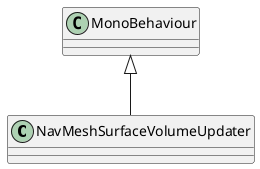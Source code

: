 @startuml
class NavMeshSurfaceVolumeUpdater {
}
MonoBehaviour <|-- NavMeshSurfaceVolumeUpdater
@enduml
